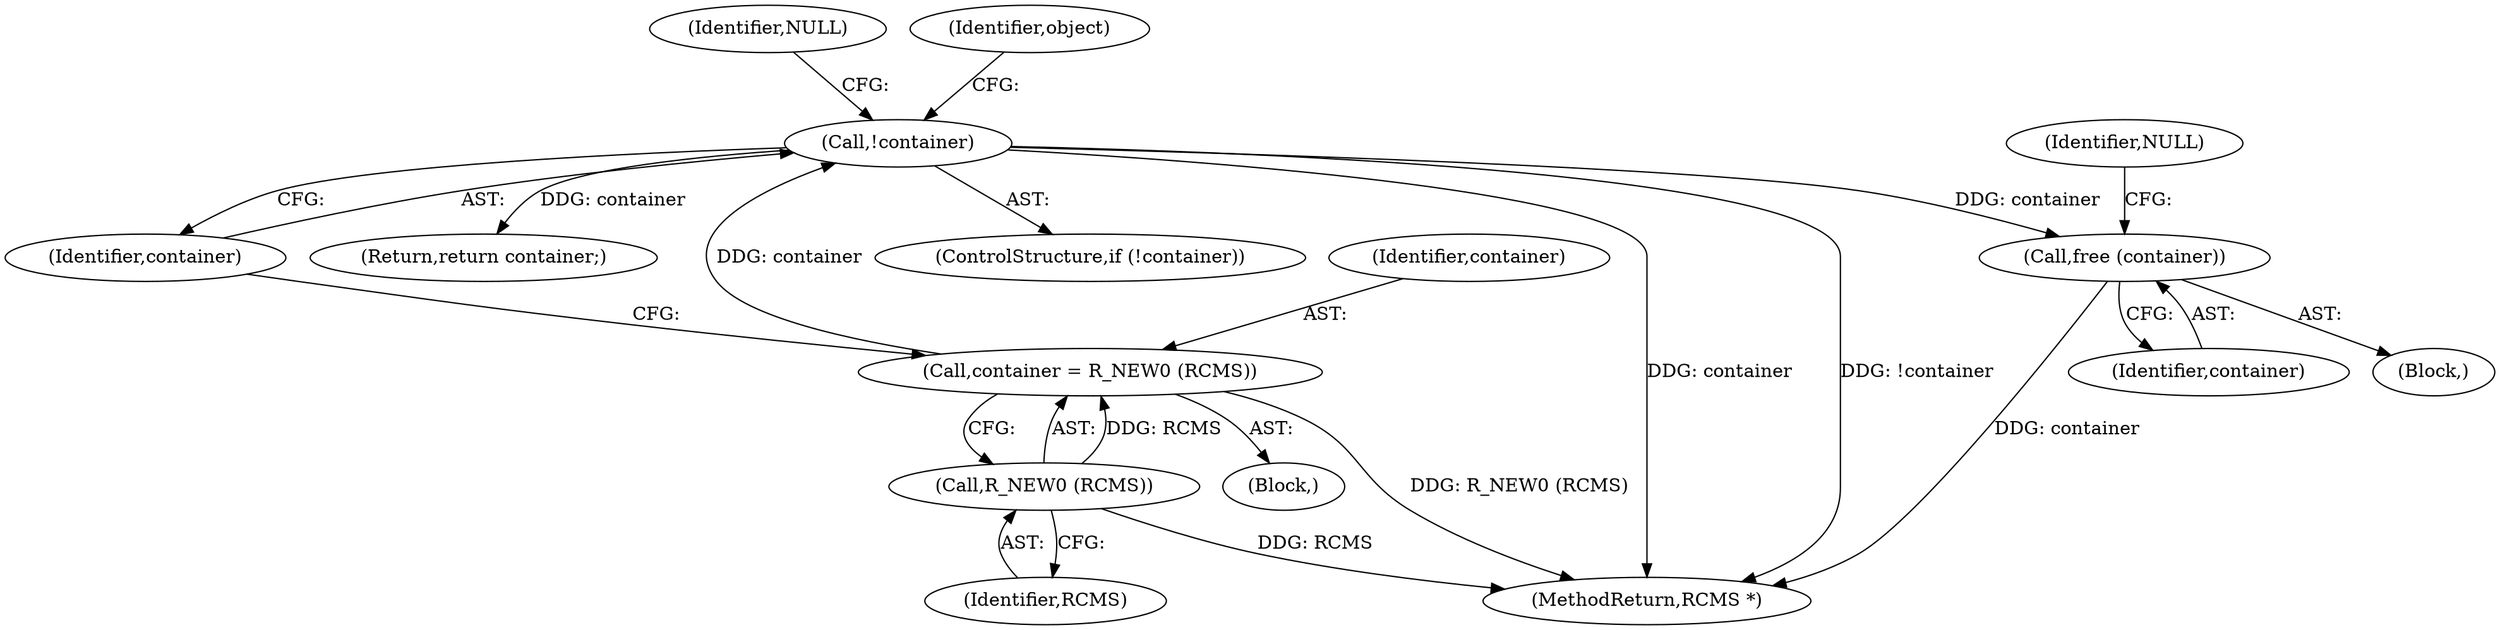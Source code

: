 digraph "0_radare2_7ab66cca5bbdf6cb2d69339ef4f513d95e532dbf@API" {
"1000183" [label="(Call,free (container))"];
"1000120" [label="(Call,!container)"];
"1000115" [label="(Call,container = R_NEW0 (RCMS))"];
"1000117" [label="(Call,R_NEW0 (RCMS))"];
"1000230" [label="(Return,return container;)"];
"1000118" [label="(Identifier,RCMS)"];
"1000184" [label="(Identifier,container)"];
"1000120" [label="(Call,!container)"];
"1000117" [label="(Call,R_NEW0 (RCMS))"];
"1000186" [label="(Identifier,NULL)"];
"1000121" [label="(Identifier,container)"];
"1000119" [label="(ControlStructure,if (!container))"];
"1000232" [label="(MethodReturn,RCMS *)"];
"1000124" [label="(Identifier,NULL)"];
"1000115" [label="(Call,container = R_NEW0 (RCMS))"];
"1000183" [label="(Call,free (container))"];
"1000103" [label="(Block,)"];
"1000126" [label="(Identifier,object)"];
"1000116" [label="(Identifier,container)"];
"1000180" [label="(Block,)"];
"1000183" -> "1000180"  [label="AST: "];
"1000183" -> "1000184"  [label="CFG: "];
"1000184" -> "1000183"  [label="AST: "];
"1000186" -> "1000183"  [label="CFG: "];
"1000183" -> "1000232"  [label="DDG: container"];
"1000120" -> "1000183"  [label="DDG: container"];
"1000120" -> "1000119"  [label="AST: "];
"1000120" -> "1000121"  [label="CFG: "];
"1000121" -> "1000120"  [label="AST: "];
"1000124" -> "1000120"  [label="CFG: "];
"1000126" -> "1000120"  [label="CFG: "];
"1000120" -> "1000232"  [label="DDG: container"];
"1000120" -> "1000232"  [label="DDG: !container"];
"1000115" -> "1000120"  [label="DDG: container"];
"1000120" -> "1000230"  [label="DDG: container"];
"1000115" -> "1000103"  [label="AST: "];
"1000115" -> "1000117"  [label="CFG: "];
"1000116" -> "1000115"  [label="AST: "];
"1000117" -> "1000115"  [label="AST: "];
"1000121" -> "1000115"  [label="CFG: "];
"1000115" -> "1000232"  [label="DDG: R_NEW0 (RCMS)"];
"1000117" -> "1000115"  [label="DDG: RCMS"];
"1000117" -> "1000118"  [label="CFG: "];
"1000118" -> "1000117"  [label="AST: "];
"1000117" -> "1000232"  [label="DDG: RCMS"];
}
